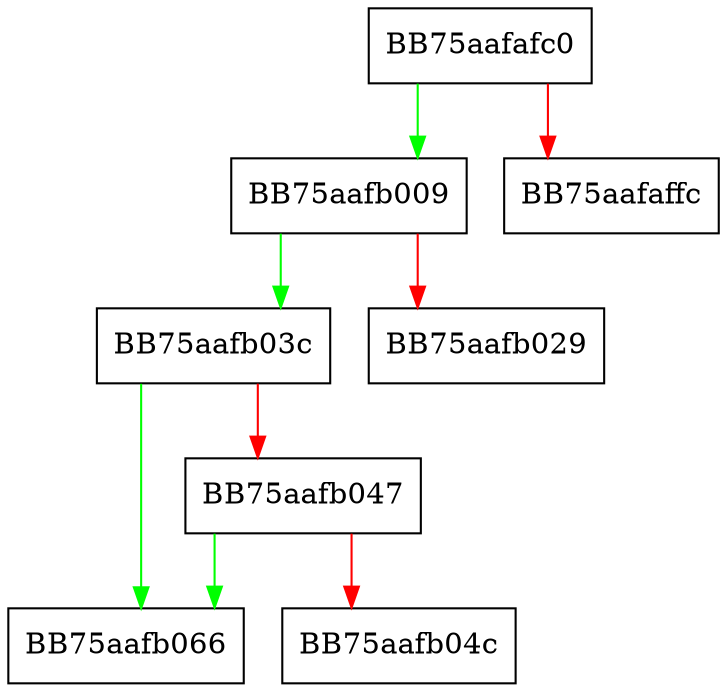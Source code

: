 digraph mp_lua_writeu_u8 {
  node [shape="box"];
  graph [splines=ortho];
  BB75aafafc0 -> BB75aafb009 [color="green"];
  BB75aafafc0 -> BB75aafaffc [color="red"];
  BB75aafb009 -> BB75aafb03c [color="green"];
  BB75aafb009 -> BB75aafb029 [color="red"];
  BB75aafb03c -> BB75aafb066 [color="green"];
  BB75aafb03c -> BB75aafb047 [color="red"];
  BB75aafb047 -> BB75aafb066 [color="green"];
  BB75aafb047 -> BB75aafb04c [color="red"];
}